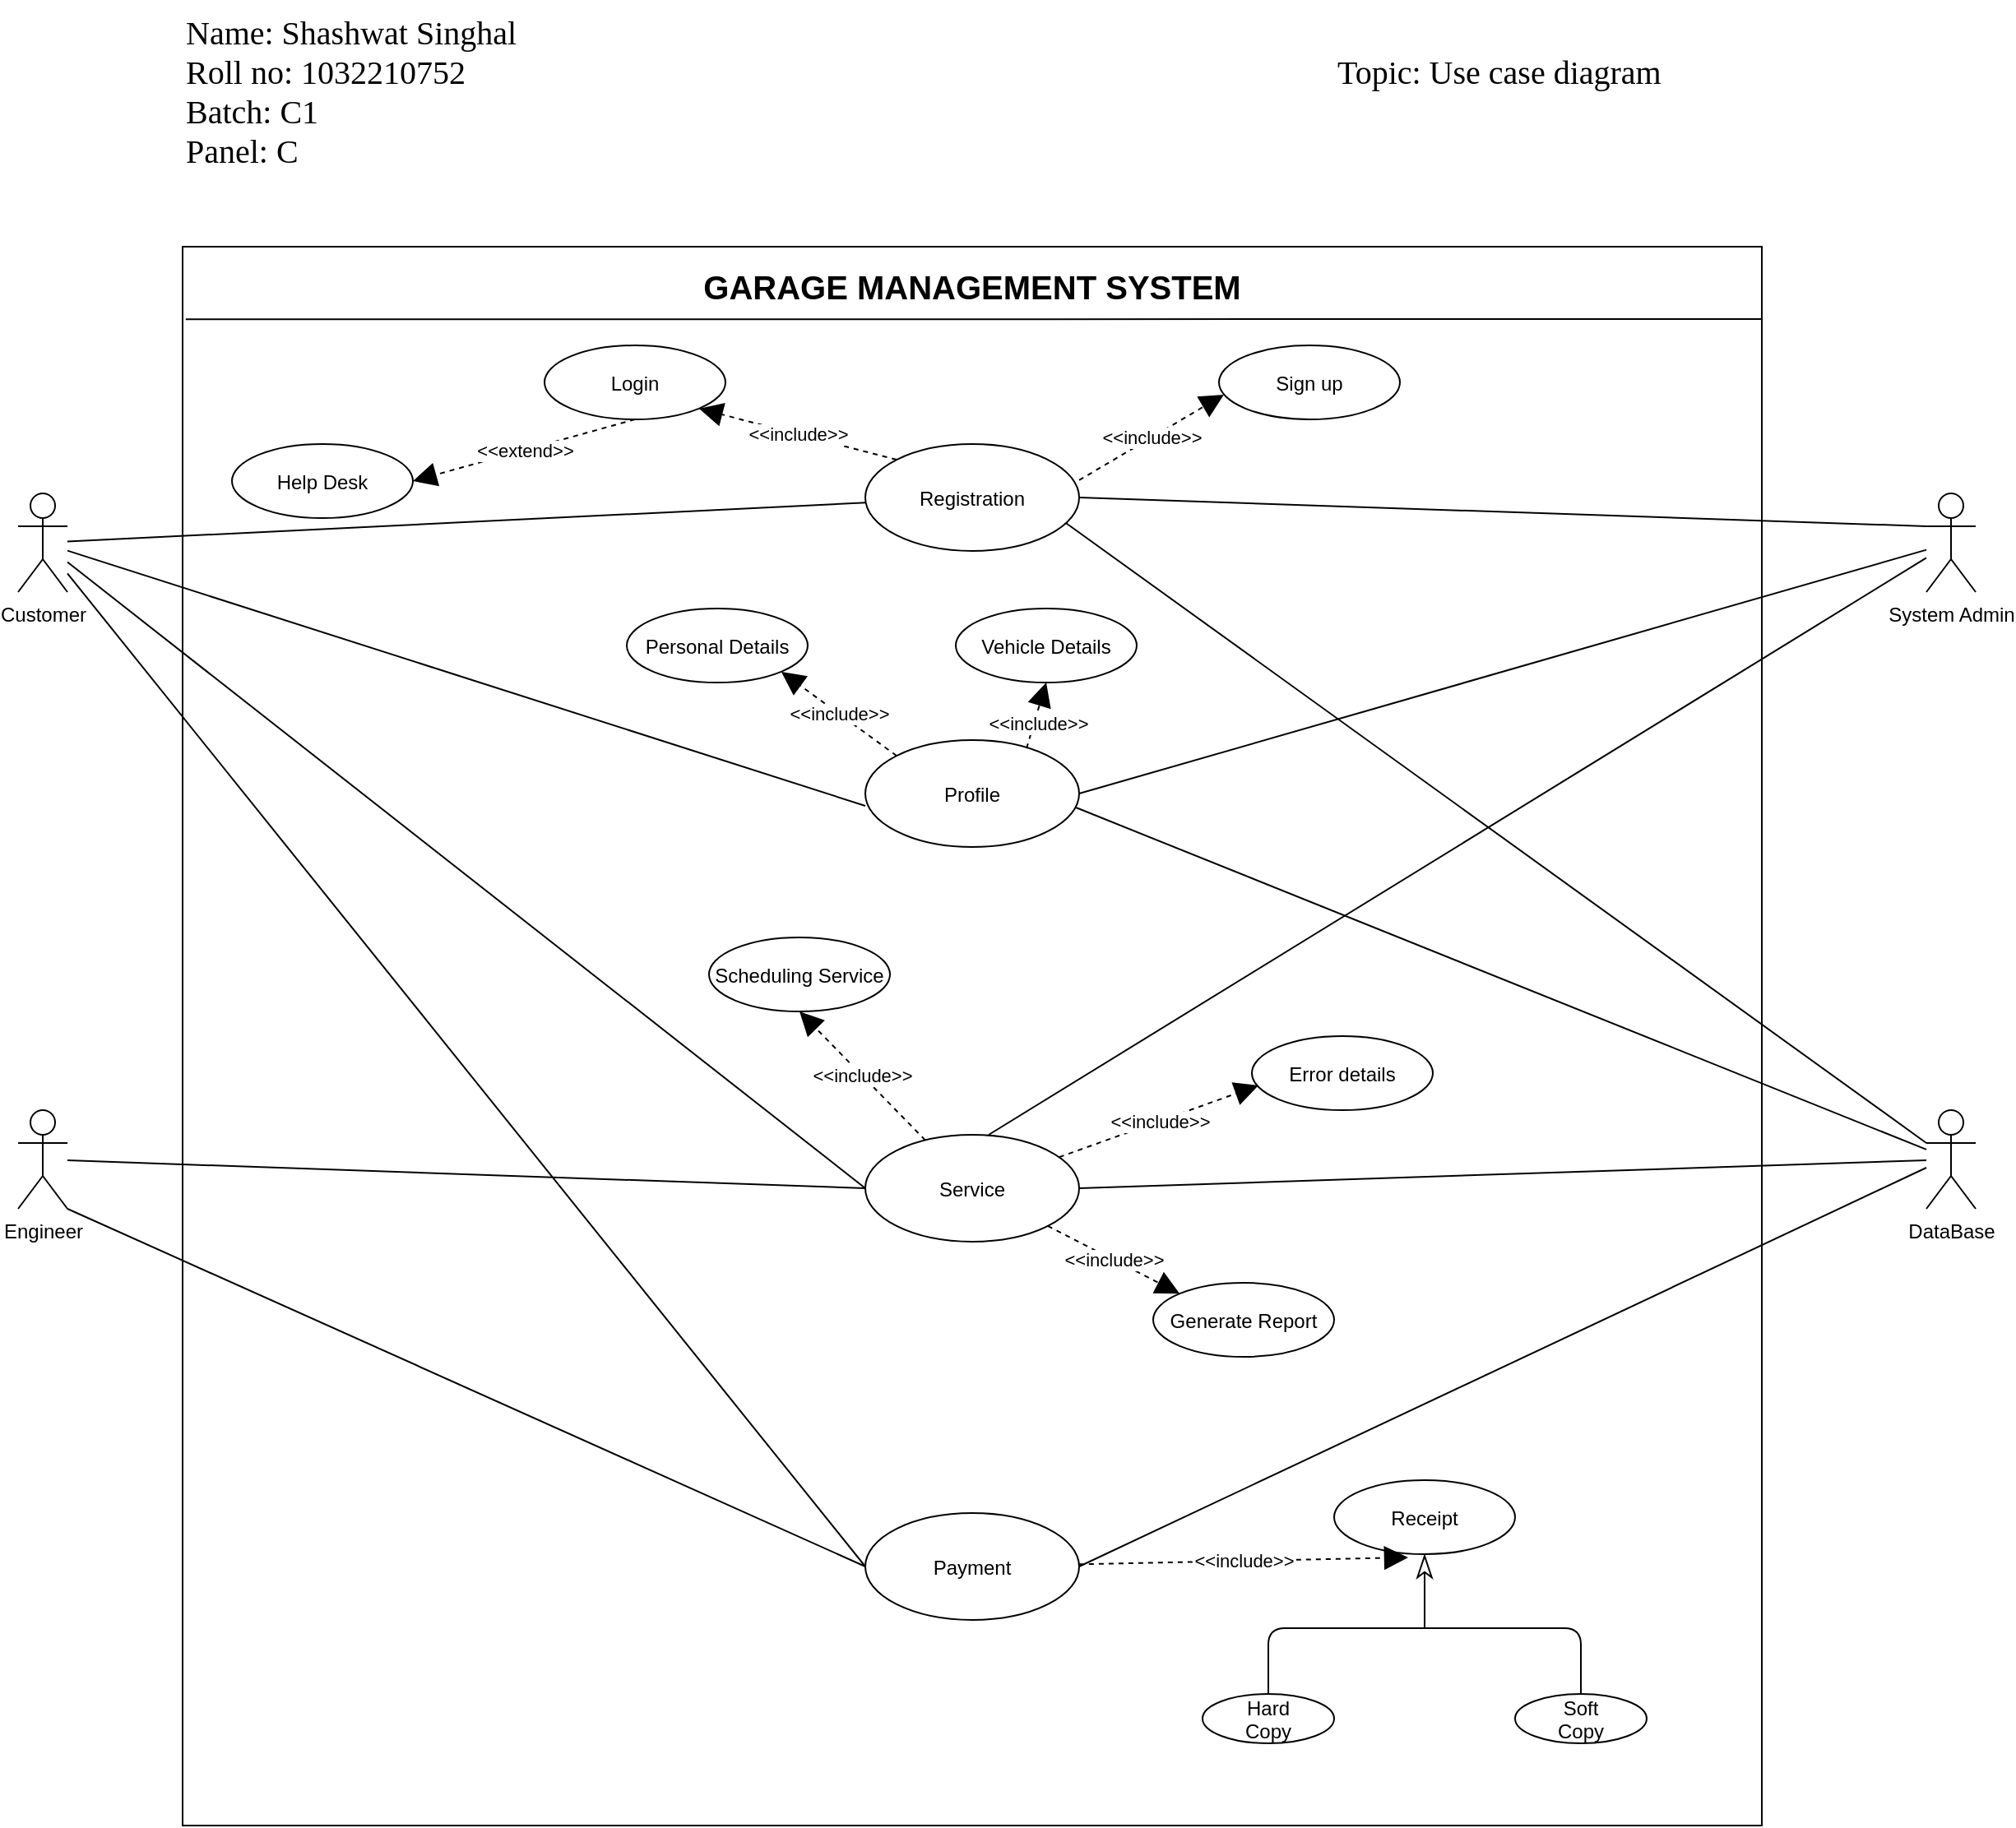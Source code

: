 <mxfile version="20.3.0" type="device"><diagram id="UFJTwCeQ-BZOTJTP-MYy" name="Page-1"><mxGraphModel dx="1671" dy="2106" grid="1" gridSize="10" guides="1" tooltips="1" connect="1" arrows="1" fold="1" page="1" pageScale="1" pageWidth="850" pageHeight="1100" math="0" shadow="0"><root><mxCell id="0"/><mxCell id="1" parent="0"/><mxCell id="z2nFrpGqk71Le_RwxzWN-1" value="" style="whiteSpace=wrap;html=1;aspect=fixed;" parent="1" vertex="1"><mxGeometry x="150" y="10" width="960" height="960" as="geometry"/></mxCell><mxCell id="z2nFrpGqk71Le_RwxzWN-2" value="Customer" style="shape=umlActor;verticalLabelPosition=bottom;verticalAlign=top;html=1;outlineConnect=0;" parent="1" vertex="1"><mxGeometry x="50" y="160" width="30" height="60" as="geometry"/></mxCell><mxCell id="z2nFrpGqk71Le_RwxzWN-3" value="Engineer" style="shape=umlActor;verticalLabelPosition=bottom;verticalAlign=top;html=1;outlineConnect=0;" parent="1" vertex="1"><mxGeometry x="50" y="535" width="30" height="60" as="geometry"/></mxCell><mxCell id="z2nFrpGqk71Le_RwxzWN-4" value="System Admin" style="shape=umlActor;verticalLabelPosition=bottom;verticalAlign=top;html=1;outlineConnect=0;" parent="1" vertex="1"><mxGeometry x="1210" y="160" width="30" height="60" as="geometry"/></mxCell><mxCell id="z2nFrpGqk71Le_RwxzWN-5" value="DataBase" style="shape=umlActor;verticalLabelPosition=bottom;verticalAlign=top;html=1;outlineConnect=0;" parent="1" vertex="1"><mxGeometry x="1210" y="535" width="30" height="60" as="geometry"/></mxCell><mxCell id="z2nFrpGqk71Le_RwxzWN-10" value="Registration" style="ellipse;" parent="1" vertex="1"><mxGeometry x="565" y="130" width="130" height="65" as="geometry"/></mxCell><mxCell id="z2nFrpGqk71Le_RwxzWN-17" value="Profile" style="ellipse;" parent="1" vertex="1"><mxGeometry x="565" y="310" width="130" height="65" as="geometry"/></mxCell><mxCell id="z2nFrpGqk71Le_RwxzWN-18" value="Service" style="ellipse;" parent="1" vertex="1"><mxGeometry x="565" y="550" width="130" height="65" as="geometry"/></mxCell><mxCell id="z2nFrpGqk71Le_RwxzWN-19" value="Payment" style="ellipse;" parent="1" vertex="1"><mxGeometry x="565" y="780" width="130" height="65" as="geometry"/></mxCell><mxCell id="z2nFrpGqk71Le_RwxzWN-21" value="" style="endArrow=none;html=1;" parent="1" source="z2nFrpGqk71Le_RwxzWN-2" target="z2nFrpGqk71Le_RwxzWN-10" edge="1"><mxGeometry width="50" height="50" relative="1" as="geometry"><mxPoint x="570" y="450" as="sourcePoint"/><mxPoint x="620" y="400" as="targetPoint"/></mxGeometry></mxCell><mxCell id="z2nFrpGqk71Le_RwxzWN-22" value="" style="endArrow=none;html=1;entryX=0;entryY=0.615;entryDx=0;entryDy=0;entryPerimeter=0;" parent="1" source="z2nFrpGqk71Le_RwxzWN-2" target="z2nFrpGqk71Le_RwxzWN-17" edge="1"><mxGeometry width="50" height="50" relative="1" as="geometry"><mxPoint x="570" y="450" as="sourcePoint"/><mxPoint x="620" y="400" as="targetPoint"/></mxGeometry></mxCell><mxCell id="z2nFrpGqk71Le_RwxzWN-23" value="" style="endArrow=none;html=1;entryX=0;entryY=0.5;entryDx=0;entryDy=0;" parent="1" source="z2nFrpGqk71Le_RwxzWN-2" target="z2nFrpGqk71Le_RwxzWN-18" edge="1"><mxGeometry width="50" height="50" relative="1" as="geometry"><mxPoint x="90" y="205.16" as="sourcePoint"/><mxPoint x="540" y="359.975" as="targetPoint"/></mxGeometry></mxCell><mxCell id="z2nFrpGqk71Le_RwxzWN-24" value="" style="endArrow=none;html=1;entryX=0;entryY=0.5;entryDx=0;entryDy=0;" parent="1" source="z2nFrpGqk71Le_RwxzWN-2" target="z2nFrpGqk71Le_RwxzWN-19" edge="1"><mxGeometry width="50" height="50" relative="1" as="geometry"><mxPoint x="100" y="215.16" as="sourcePoint"/><mxPoint x="550" y="369.975" as="targetPoint"/></mxGeometry></mxCell><mxCell id="z2nFrpGqk71Le_RwxzWN-25" value="" style="endArrow=none;html=1;entryX=0;entryY=0.5;entryDx=0;entryDy=0;" parent="1" source="z2nFrpGqk71Le_RwxzWN-3" target="z2nFrpGqk71Le_RwxzWN-18" edge="1"><mxGeometry width="50" height="50" relative="1" as="geometry"><mxPoint x="570" y="550" as="sourcePoint"/><mxPoint x="620" y="500" as="targetPoint"/></mxGeometry></mxCell><mxCell id="z2nFrpGqk71Le_RwxzWN-26" value="" style="endArrow=none;html=1;entryX=0;entryY=0.5;entryDx=0;entryDy=0;exitX=1;exitY=1;exitDx=0;exitDy=0;exitPerimeter=0;" parent="1" source="z2nFrpGqk71Le_RwxzWN-3" target="z2nFrpGqk71Le_RwxzWN-19" edge="1"><mxGeometry width="50" height="50" relative="1" as="geometry"><mxPoint x="90" y="531.731" as="sourcePoint"/><mxPoint x="530" y="582.5" as="targetPoint"/></mxGeometry></mxCell><mxCell id="z2nFrpGqk71Le_RwxzWN-27" value="" style="endArrow=none;html=1;entryX=1;entryY=0.5;entryDx=0;entryDy=0;" parent="1" target="z2nFrpGqk71Le_RwxzWN-10" edge="1"><mxGeometry width="50" height="50" relative="1" as="geometry"><mxPoint x="1210" y="180" as="sourcePoint"/><mxPoint x="620" y="500" as="targetPoint"/></mxGeometry></mxCell><mxCell id="z2nFrpGqk71Le_RwxzWN-28" value="" style="endArrow=none;html=1;entryX=1;entryY=0.5;entryDx=0;entryDy=0;" parent="1" source="z2nFrpGqk71Le_RwxzWN-4" target="z2nFrpGqk71Le_RwxzWN-17" edge="1"><mxGeometry width="50" height="50" relative="1" as="geometry"><mxPoint x="1240" y="280" as="sourcePoint"/><mxPoint x="670" y="172.5" as="targetPoint"/></mxGeometry></mxCell><mxCell id="z2nFrpGqk71Le_RwxzWN-29" value="" style="endArrow=none;html=1;entryX=0.938;entryY=0.738;entryDx=0;entryDy=0;exitX=0;exitY=0.333;exitDx=0;exitDy=0;exitPerimeter=0;entryPerimeter=0;" parent="1" source="z2nFrpGqk71Le_RwxzWN-5" target="z2nFrpGqk71Le_RwxzWN-10" edge="1"><mxGeometry width="50" height="50" relative="1" as="geometry"><mxPoint x="1250" y="290" as="sourcePoint"/><mxPoint x="680" y="182.5" as="targetPoint"/></mxGeometry></mxCell><mxCell id="z2nFrpGqk71Le_RwxzWN-30" value="" style="endArrow=none;html=1;entryX=0.985;entryY=0.631;entryDx=0;entryDy=0;entryPerimeter=0;" parent="1" source="z2nFrpGqk71Le_RwxzWN-5" target="z2nFrpGqk71Le_RwxzWN-17" edge="1"><mxGeometry width="50" height="50" relative="1" as="geometry"><mxPoint x="1220" y="540" as="sourcePoint"/><mxPoint x="661.94" y="187.97" as="targetPoint"/></mxGeometry></mxCell><mxCell id="z2nFrpGqk71Le_RwxzWN-31" value="" style="endArrow=none;html=1;entryX=1;entryY=0.5;entryDx=0;entryDy=0;" parent="1" source="z2nFrpGqk71Le_RwxzWN-5" target="z2nFrpGqk71Le_RwxzWN-18" edge="1"><mxGeometry width="50" height="50" relative="1" as="geometry"><mxPoint x="1230" y="550" as="sourcePoint"/><mxPoint x="671.94" y="197.97" as="targetPoint"/></mxGeometry></mxCell><mxCell id="z2nFrpGqk71Le_RwxzWN-32" value="" style="endArrow=none;html=1;entryX=1;entryY=0.5;entryDx=0;entryDy=0;" parent="1" target="z2nFrpGqk71Le_RwxzWN-19" edge="1"><mxGeometry width="50" height="50" relative="1" as="geometry"><mxPoint x="1210" y="570" as="sourcePoint"/><mxPoint x="681.94" y="207.97" as="targetPoint"/></mxGeometry></mxCell><mxCell id="z2nFrpGqk71Le_RwxzWN-33" value="Sign up" style="ellipse;" parent="1" vertex="1"><mxGeometry x="780" y="70" width="110" height="45" as="geometry"/></mxCell><mxCell id="z2nFrpGqk71Le_RwxzWN-34" value="Login" style="ellipse;" parent="1" vertex="1"><mxGeometry x="370" y="70" width="110" height="45" as="geometry"/></mxCell><mxCell id="z2nFrpGqk71Le_RwxzWN-35" value="&amp;lt;&amp;lt;include&amp;gt;&amp;gt;" style="endArrow=block;endSize=12;dashed=1;html=1;exitX=1;exitY=0.338;exitDx=0;exitDy=0;exitPerimeter=0;entryX=0.027;entryY=0.667;entryDx=0;entryDy=0;entryPerimeter=0;endFill=1;" parent="1" source="z2nFrpGqk71Le_RwxzWN-10" target="z2nFrpGqk71Le_RwxzWN-33" edge="1"><mxGeometry width="160" relative="1" as="geometry"><mxPoint x="510" y="420" as="sourcePoint"/><mxPoint x="670" y="420" as="targetPoint"/></mxGeometry></mxCell><mxCell id="z2nFrpGqk71Le_RwxzWN-36" value="&amp;lt;&amp;lt;include&amp;gt;&amp;gt;" style="endArrow=block;endSize=12;dashed=1;html=1;exitX=0;exitY=0;exitDx=0;exitDy=0;entryX=1;entryY=1;entryDx=0;entryDy=0;endFill=1;" parent="1" source="z2nFrpGqk71Le_RwxzWN-10" target="z2nFrpGqk71Le_RwxzWN-34" edge="1"><mxGeometry width="160" relative="1" as="geometry"><mxPoint x="670" y="161.97" as="sourcePoint"/><mxPoint x="702.97" y="125.015" as="targetPoint"/></mxGeometry></mxCell><mxCell id="z2nFrpGqk71Le_RwxzWN-37" value="Vehicle Details" style="ellipse;" parent="1" vertex="1"><mxGeometry x="620" y="230" width="110" height="45" as="geometry"/></mxCell><mxCell id="z2nFrpGqk71Le_RwxzWN-38" value="Personal Details" style="ellipse;" parent="1" vertex="1"><mxGeometry x="420" y="230" width="110" height="45" as="geometry"/></mxCell><mxCell id="z2nFrpGqk71Le_RwxzWN-39" value="&amp;lt;&amp;lt;include&amp;gt;&amp;gt;" style="endArrow=block;endSize=12;dashed=1;html=1;exitX=0;exitY=0;exitDx=0;exitDy=0;entryX=1;entryY=1;entryDx=0;entryDy=0;endFill=1;" parent="1" source="z2nFrpGqk71Le_RwxzWN-17" target="z2nFrpGqk71Le_RwxzWN-38" edge="1"><mxGeometry width="160" relative="1" as="geometry"><mxPoint x="558.683" y="149.698" as="sourcePoint"/><mxPoint x="444.325" y="118.23" as="targetPoint"/></mxGeometry></mxCell><mxCell id="z2nFrpGqk71Le_RwxzWN-40" value="&amp;lt;&amp;lt;include&amp;gt;&amp;gt;" style="endArrow=block;endSize=12;dashed=1;html=1;exitX=0.754;exitY=0.077;exitDx=0;exitDy=0;entryX=0.5;entryY=1;entryDx=0;entryDy=0;exitPerimeter=0;endFill=1;" parent="1" source="z2nFrpGqk71Le_RwxzWN-17" target="z2nFrpGqk71Le_RwxzWN-37" edge="1"><mxGeometry x="-0.216" y="-2" width="160" relative="1" as="geometry"><mxPoint x="558.683" y="329.698" as="sourcePoint"/><mxPoint x="524.325" y="278.23" as="targetPoint"/><mxPoint as="offset"/></mxGeometry></mxCell><mxCell id="z2nFrpGqk71Le_RwxzWN-41" value="Generate Report" style="ellipse;" parent="1" vertex="1"><mxGeometry x="740" y="640" width="110" height="45" as="geometry"/></mxCell><mxCell id="z2nFrpGqk71Le_RwxzWN-42" value="Scheduling Service" style="ellipse;" parent="1" vertex="1"><mxGeometry x="470" y="430" width="110" height="45" as="geometry"/></mxCell><mxCell id="z2nFrpGqk71Le_RwxzWN-43" value="&amp;lt;&amp;lt;include&amp;gt;&amp;gt;" style="endArrow=block;endSize=12;dashed=1;html=1;entryX=0.5;entryY=1;entryDx=0;entryDy=0;endFill=1;" parent="1" source="z2nFrpGqk71Le_RwxzWN-18" target="z2nFrpGqk71Le_RwxzWN-42" edge="1"><mxGeometry width="160" relative="1" as="geometry"><mxPoint x="558.683" y="329.698" as="sourcePoint"/><mxPoint x="524.325" y="278.23" as="targetPoint"/></mxGeometry></mxCell><mxCell id="z2nFrpGqk71Le_RwxzWN-44" value="&amp;lt;&amp;lt;include&amp;gt;&amp;gt;" style="endArrow=block;endSize=12;dashed=1;html=1;exitX=1;exitY=1;exitDx=0;exitDy=0;entryX=0;entryY=0;entryDx=0;entryDy=0;endFill=1;" parent="1" source="z2nFrpGqk71Le_RwxzWN-18" target="z2nFrpGqk71Le_RwxzWN-41" edge="1"><mxGeometry width="160" relative="1" as="geometry"><mxPoint x="568.683" y="339.698" as="sourcePoint"/><mxPoint x="534.325" y="288.23" as="targetPoint"/><Array as="points"/></mxGeometry></mxCell><mxCell id="z2nFrpGqk71Le_RwxzWN-45" value="Error details" style="ellipse;" parent="1" vertex="1"><mxGeometry x="800" y="490" width="110" height="45" as="geometry"/></mxCell><mxCell id="z2nFrpGqk71Le_RwxzWN-46" value="&amp;lt;&amp;lt;include&amp;gt;&amp;gt;" style="endArrow=block;endSize=12;dashed=1;html=1;endFill=1;entryX=0.036;entryY=0.667;entryDx=0;entryDy=0;entryPerimeter=0;" parent="1" source="z2nFrpGqk71Le_RwxzWN-18" target="z2nFrpGqk71Le_RwxzWN-45" edge="1"><mxGeometry width="160" relative="1" as="geometry"><mxPoint x="641" y="560" as="sourcePoint"/><mxPoint x="700.03" y="500" as="targetPoint"/></mxGeometry></mxCell><mxCell id="z2nFrpGqk71Le_RwxzWN-47" value="Receipt" style="ellipse;" parent="1" vertex="1"><mxGeometry x="850" y="760" width="110" height="45" as="geometry"/></mxCell><mxCell id="z2nFrpGqk71Le_RwxzWN-51" value="&amp;lt;&amp;lt;include&amp;gt;&amp;gt;" style="endArrow=block;endSize=12;dashed=1;html=1;entryX=0.409;entryY=1.044;entryDx=0;entryDy=0;entryPerimeter=0;endFill=1;" parent="1" source="z2nFrpGqk71Le_RwxzWN-19" target="z2nFrpGqk71Le_RwxzWN-47" edge="1"><mxGeometry width="160" relative="1" as="geometry"><mxPoint x="651.317" y="569.698" as="sourcePoint"/><mxPoint x="670.03" y="495" as="targetPoint"/></mxGeometry></mxCell><mxCell id="z2nFrpGqk71Le_RwxzWN-52" value="" style="endArrow=classicThin;endFill=0;endSize=12;html=1;entryX=0.5;entryY=1;entryDx=0;entryDy=0;" parent="1" target="z2nFrpGqk71Le_RwxzWN-47" edge="1"><mxGeometry width="160" relative="1" as="geometry"><mxPoint x="905" y="850" as="sourcePoint"/><mxPoint x="570" y="810" as="targetPoint"/></mxGeometry></mxCell><mxCell id="z2nFrpGqk71Le_RwxzWN-53" value="Soft&#10;Copy" style="ellipse;" parent="1" vertex="1"><mxGeometry x="960" y="890" width="80" height="30" as="geometry"/></mxCell><mxCell id="z2nFrpGqk71Le_RwxzWN-54" value="Hard&#10;Copy" style="ellipse;" parent="1" vertex="1"><mxGeometry x="770" y="890" width="80" height="30" as="geometry"/></mxCell><mxCell id="z2nFrpGqk71Le_RwxzWN-55" value="" style="endArrow=none;html=1;entryX=0.5;entryY=0;entryDx=0;entryDy=0;" parent="1" target="z2nFrpGqk71Le_RwxzWN-54" edge="1"><mxGeometry width="50" height="50" relative="1" as="geometry"><mxPoint x="880" y="850" as="sourcePoint"/><mxPoint x="520" y="822.5" as="targetPoint"/><Array as="points"><mxPoint x="810" y="850"/></Array></mxGeometry></mxCell><mxCell id="z2nFrpGqk71Le_RwxzWN-56" value="" style="endArrow=none;html=1;exitX=0.5;exitY=0;exitDx=0;exitDy=0;" parent="1" source="z2nFrpGqk71Le_RwxzWN-53" edge="1"><mxGeometry width="50" height="50" relative="1" as="geometry"><mxPoint x="820" y="900" as="sourcePoint"/><mxPoint x="880" y="850" as="targetPoint"/><Array as="points"><mxPoint x="1000" y="850"/></Array></mxGeometry></mxCell><mxCell id="z2nFrpGqk71Le_RwxzWN-58" value="" style="endArrow=none;html=1;entryX=0.5;entryY=0;entryDx=0;entryDy=0;" parent="1" source="z2nFrpGqk71Le_RwxzWN-4" edge="1"><mxGeometry width="50" height="50" relative="1" as="geometry"><mxPoint x="1230" y="260" as="sourcePoint"/><mxPoint x="640" y="550" as="targetPoint"/><Array as="points"/></mxGeometry></mxCell><mxCell id="z2nFrpGqk71Le_RwxzWN-59" value="" style="endArrow=none;html=1;exitX=0.002;exitY=0.046;exitDx=0;exitDy=0;exitPerimeter=0;" parent="1" source="z2nFrpGqk71Le_RwxzWN-1" edge="1"><mxGeometry width="50" height="50" relative="1" as="geometry"><mxPoint x="90" y="212.61" as="sourcePoint"/><mxPoint x="1110" y="54" as="targetPoint"/></mxGeometry></mxCell><mxCell id="z2nFrpGqk71Le_RwxzWN-60" value="GARAGE MANAGEMENT SYSTEM" style="text;align=center;fontStyle=1;verticalAlign=middle;spacingLeft=3;spacingRight=3;strokeColor=none;rotatable=0;points=[[0,0.5],[1,0.5]];portConstraint=eastwest;fontSize=20;" parent="1" vertex="1"><mxGeometry x="150" y="20" width="960" height="26" as="geometry"/></mxCell><mxCell id="GK2pDXwIf_w-lsr2A0jZ-94" value="" style="group" parent="1" vertex="1" connectable="0"><mxGeometry x="150" y="-140" width="1110" height="110" as="geometry"/></mxCell><mxCell id="GK2pDXwIf_w-lsr2A0jZ-92" value="&lt;font style=&quot;font-size: 20px;&quot;&gt;&lt;font face=&quot;Times New Roman&quot;&gt;Name: Shashwat Singhal&lt;br&gt;Roll no: 1032210752&lt;br&gt;Batch: C1&lt;br&gt;Panel: C&lt;/font&gt;&lt;br&gt;&lt;/font&gt;" style="text;html=1;strokeColor=none;fillColor=none;align=left;verticalAlign=middle;whiteSpace=wrap;rounded=0;sketch=0;" parent="GK2pDXwIf_w-lsr2A0jZ-94" vertex="1"><mxGeometry width="410" height="110" as="geometry"/></mxCell><mxCell id="GK2pDXwIf_w-lsr2A0jZ-93" value="&lt;font style=&quot;font-size: 20px;&quot;&gt;&lt;font face=&quot;Times New Roman&quot;&gt;Topic: Use case diagram&lt;br&gt;&lt;/font&gt;&lt;br&gt;&lt;/font&gt;" style="text;html=1;strokeColor=none;fillColor=none;align=left;verticalAlign=middle;whiteSpace=wrap;rounded=0;sketch=0;" parent="GK2pDXwIf_w-lsr2A0jZ-94" vertex="1"><mxGeometry x="700" width="410" height="110" as="geometry"/></mxCell><mxCell id="7EXNb5wYZAnjwAsJhDQa-1" value="Help Desk" style="ellipse;" vertex="1" parent="1"><mxGeometry x="180" y="130" width="110" height="45" as="geometry"/></mxCell><mxCell id="7EXNb5wYZAnjwAsJhDQa-2" value="&amp;lt;&amp;lt;extend&amp;gt;&amp;gt;" style="endArrow=block;endSize=12;dashed=1;html=1;exitX=0.5;exitY=1;exitDx=0;exitDy=0;entryX=1;entryY=0.5;entryDx=0;entryDy=0;endFill=1;" edge="1" parent="1" source="z2nFrpGqk71Le_RwxzWN-34" target="7EXNb5wYZAnjwAsJhDQa-1"><mxGeometry width="160" relative="1" as="geometry"><mxPoint x="439.353" y="159.998" as="sourcePoint"/><mxPoint x="319.995" y="128.53" as="targetPoint"/></mxGeometry></mxCell></root></mxGraphModel></diagram></mxfile>